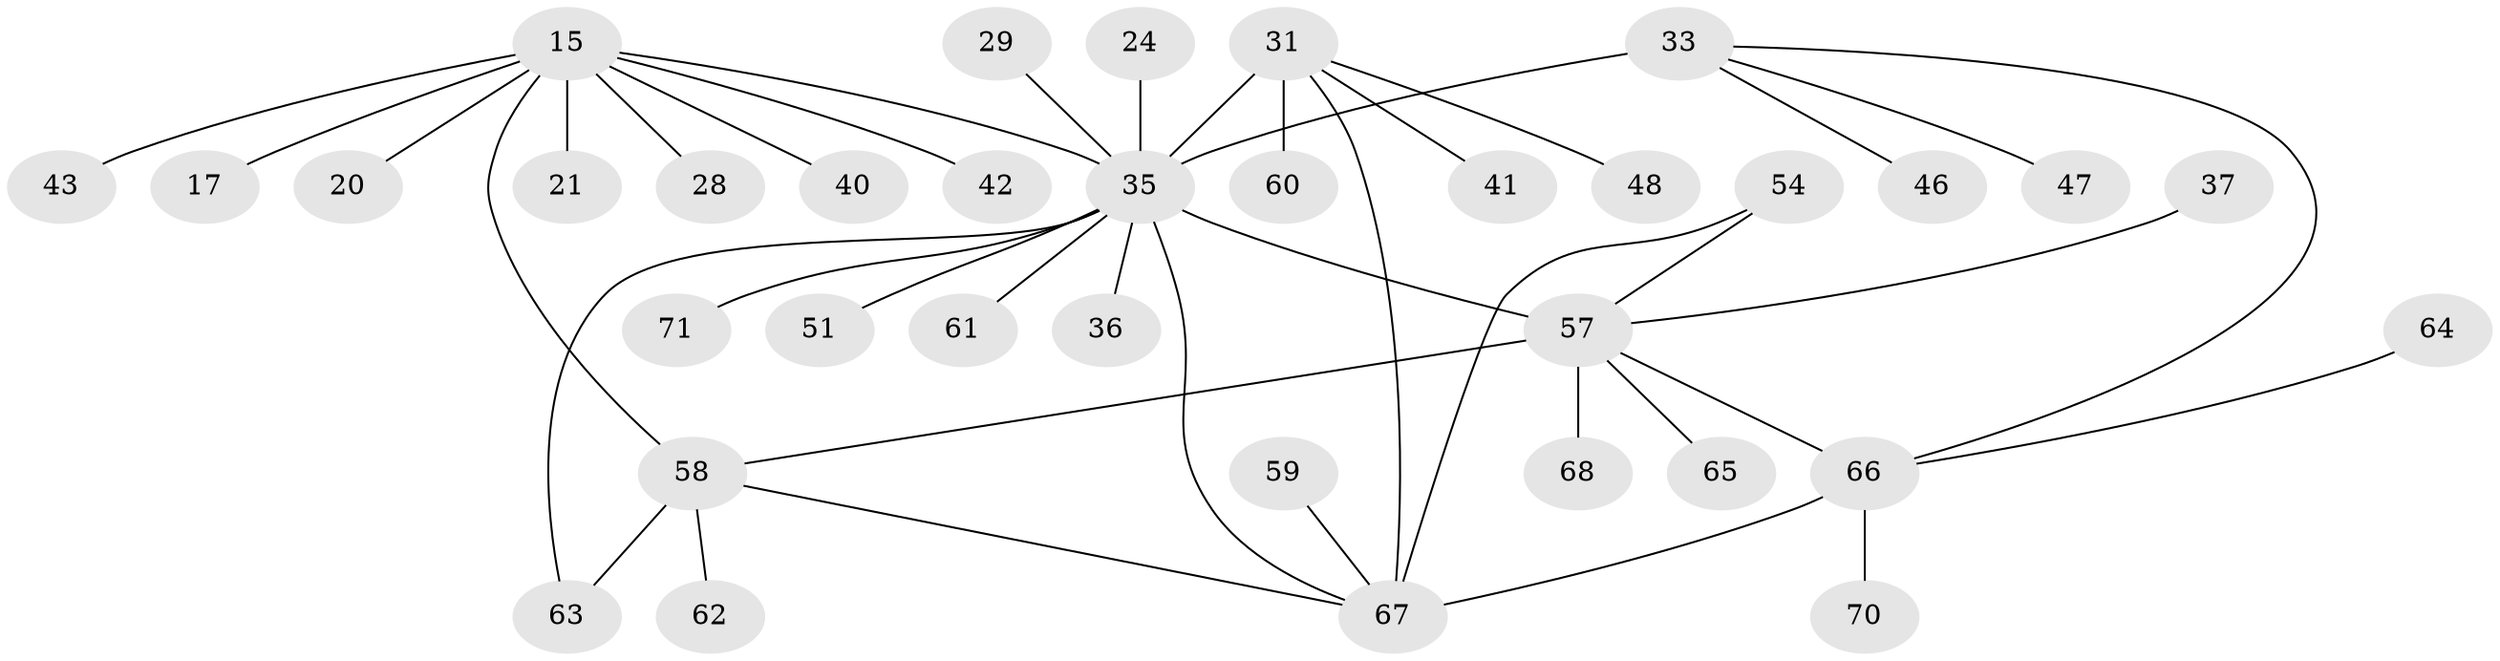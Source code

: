 // original degree distribution, {6: 0.07042253521126761, 7: 0.028169014084507043, 9: 0.04225352112676056, 5: 0.04225352112676056, 4: 0.014084507042253521, 8: 0.014084507042253521, 2: 0.16901408450704225, 1: 0.5492957746478874, 3: 0.07042253521126761}
// Generated by graph-tools (version 1.1) at 2025/55/03/09/25 04:55:33]
// undirected, 35 vertices, 41 edges
graph export_dot {
graph [start="1"]
  node [color=gray90,style=filled];
  15 [super="+14"];
  17;
  20;
  21;
  24;
  28;
  29;
  31 [super="+9"];
  33 [super="+16+10+27"];
  35 [super="+32+30+12"];
  36;
  37;
  40;
  41;
  42;
  43;
  46;
  47;
  48 [super="+38"];
  51 [super="+44"];
  54 [super="+18"];
  57 [super="+56+55+4"];
  58 [super="+34"];
  59;
  60 [super="+25"];
  61;
  62;
  63 [super="+39"];
  64 [super="+53"];
  65;
  66 [super="+2+49"];
  67 [super="+3+23+50"];
  68;
  70;
  71 [super="+69"];
  15 -- 21;
  15 -- 28;
  15 -- 42;
  15 -- 43;
  15 -- 17;
  15 -- 20;
  15 -- 40;
  15 -- 35 [weight=2];
  15 -- 58 [weight=2];
  24 -- 35 [weight=2];
  29 -- 35;
  31 -- 41;
  31 -- 60;
  31 -- 48;
  31 -- 67;
  31 -- 35 [weight=3];
  33 -- 46;
  33 -- 47;
  33 -- 35 [weight=3];
  33 -- 66;
  35 -- 67;
  35 -- 51;
  35 -- 57 [weight=4];
  35 -- 63;
  35 -- 36;
  35 -- 71;
  35 -- 61;
  37 -- 57;
  54 -- 57;
  54 -- 67;
  57 -- 66;
  57 -- 65;
  57 -- 68;
  57 -- 58;
  58 -- 67;
  58 -- 63;
  58 -- 62;
  59 -- 67;
  64 -- 66;
  66 -- 67 [weight=2];
  66 -- 70;
}
